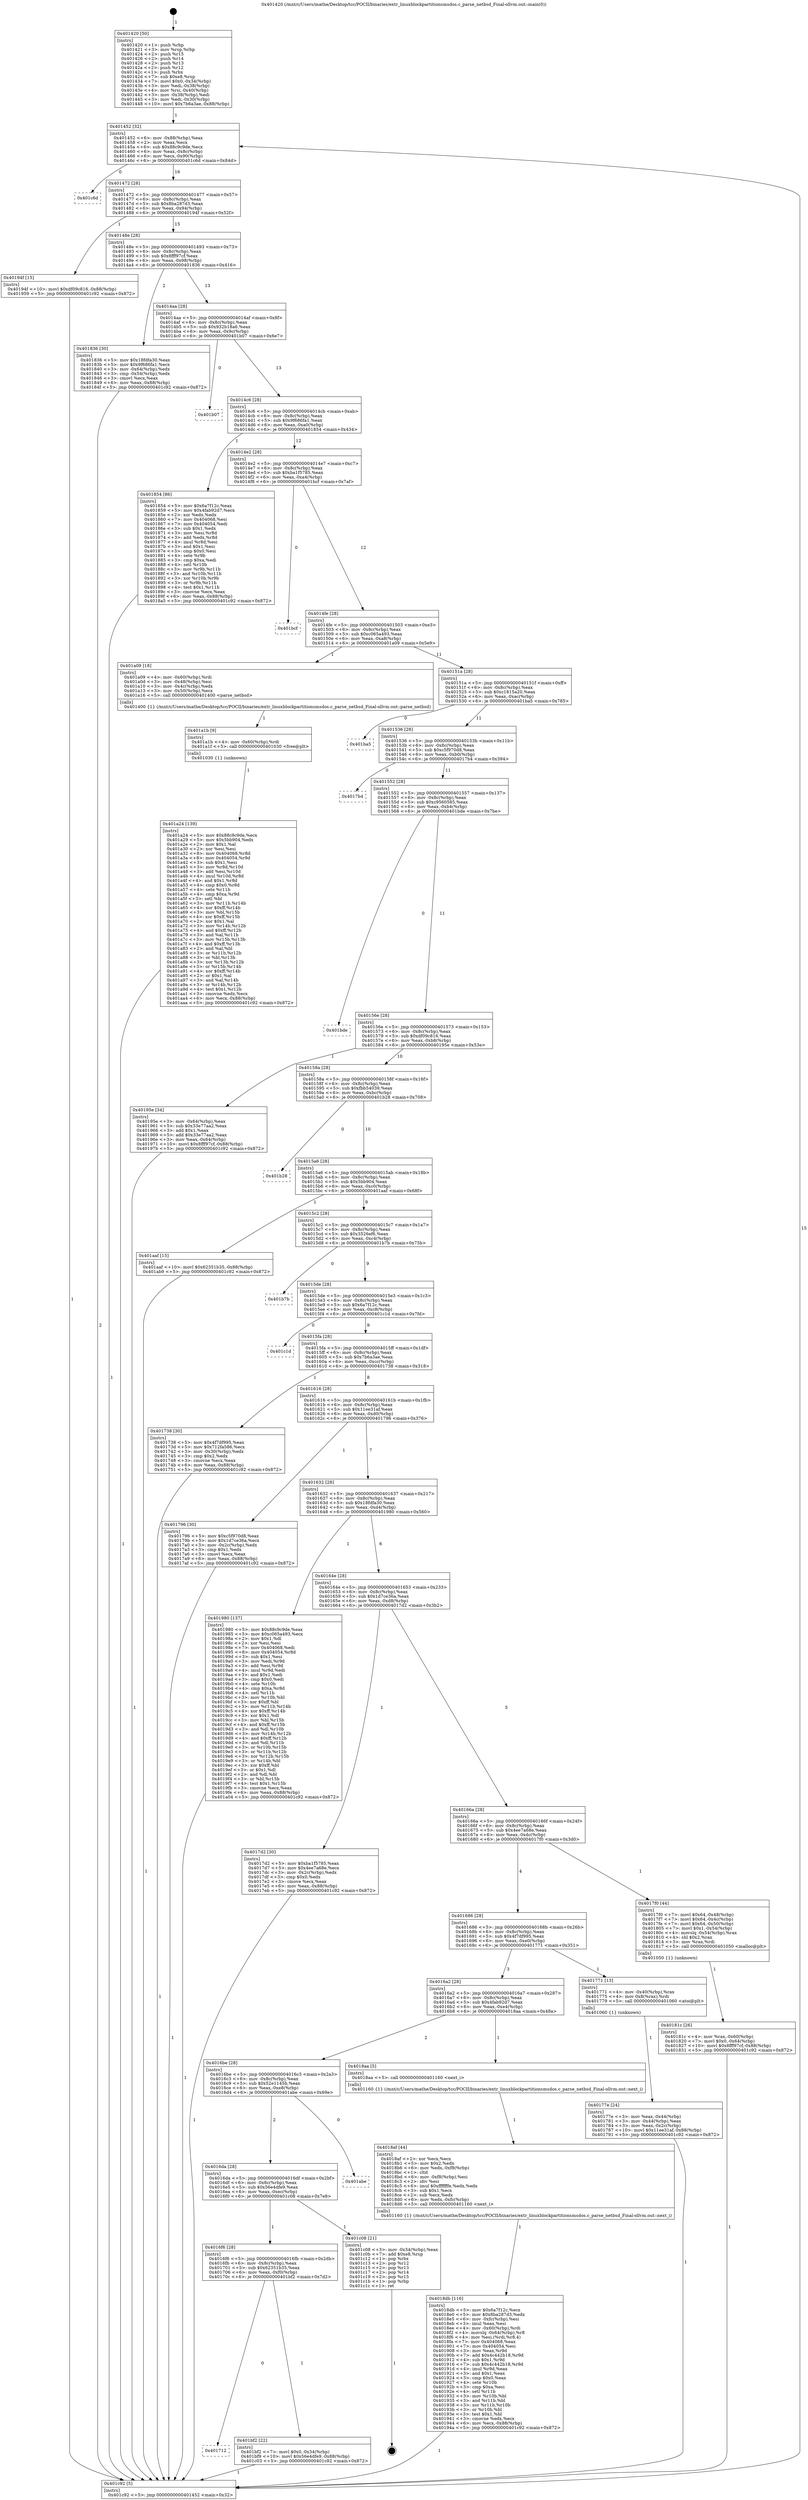 digraph "0x401420" {
  label = "0x401420 (/mnt/c/Users/mathe/Desktop/tcc/POCII/binaries/extr_linuxblockpartitionsmsdos.c_parse_netbsd_Final-ollvm.out::main(0))"
  labelloc = "t"
  node[shape=record]

  Entry [label="",width=0.3,height=0.3,shape=circle,fillcolor=black,style=filled]
  "0x401452" [label="{
     0x401452 [32]\l
     | [instrs]\l
     &nbsp;&nbsp;0x401452 \<+6\>: mov -0x88(%rbp),%eax\l
     &nbsp;&nbsp;0x401458 \<+2\>: mov %eax,%ecx\l
     &nbsp;&nbsp;0x40145a \<+6\>: sub $0x88c9c9de,%ecx\l
     &nbsp;&nbsp;0x401460 \<+6\>: mov %eax,-0x8c(%rbp)\l
     &nbsp;&nbsp;0x401466 \<+6\>: mov %ecx,-0x90(%rbp)\l
     &nbsp;&nbsp;0x40146c \<+6\>: je 0000000000401c6d \<main+0x84d\>\l
  }"]
  "0x401c6d" [label="{
     0x401c6d\l
  }", style=dashed]
  "0x401472" [label="{
     0x401472 [28]\l
     | [instrs]\l
     &nbsp;&nbsp;0x401472 \<+5\>: jmp 0000000000401477 \<main+0x57\>\l
     &nbsp;&nbsp;0x401477 \<+6\>: mov -0x8c(%rbp),%eax\l
     &nbsp;&nbsp;0x40147d \<+5\>: sub $0x8ba287d3,%eax\l
     &nbsp;&nbsp;0x401482 \<+6\>: mov %eax,-0x94(%rbp)\l
     &nbsp;&nbsp;0x401488 \<+6\>: je 000000000040194f \<main+0x52f\>\l
  }"]
  Exit [label="",width=0.3,height=0.3,shape=circle,fillcolor=black,style=filled,peripheries=2]
  "0x40194f" [label="{
     0x40194f [15]\l
     | [instrs]\l
     &nbsp;&nbsp;0x40194f \<+10\>: movl $0xdf09c816,-0x88(%rbp)\l
     &nbsp;&nbsp;0x401959 \<+5\>: jmp 0000000000401c92 \<main+0x872\>\l
  }"]
  "0x40148e" [label="{
     0x40148e [28]\l
     | [instrs]\l
     &nbsp;&nbsp;0x40148e \<+5\>: jmp 0000000000401493 \<main+0x73\>\l
     &nbsp;&nbsp;0x401493 \<+6\>: mov -0x8c(%rbp),%eax\l
     &nbsp;&nbsp;0x401499 \<+5\>: sub $0x8fff97cf,%eax\l
     &nbsp;&nbsp;0x40149e \<+6\>: mov %eax,-0x98(%rbp)\l
     &nbsp;&nbsp;0x4014a4 \<+6\>: je 0000000000401836 \<main+0x416\>\l
  }"]
  "0x401712" [label="{
     0x401712\l
  }", style=dashed]
  "0x401836" [label="{
     0x401836 [30]\l
     | [instrs]\l
     &nbsp;&nbsp;0x401836 \<+5\>: mov $0x18fdfa30,%eax\l
     &nbsp;&nbsp;0x40183b \<+5\>: mov $0x9f686fa1,%ecx\l
     &nbsp;&nbsp;0x401840 \<+3\>: mov -0x64(%rbp),%edx\l
     &nbsp;&nbsp;0x401843 \<+3\>: cmp -0x54(%rbp),%edx\l
     &nbsp;&nbsp;0x401846 \<+3\>: cmovl %ecx,%eax\l
     &nbsp;&nbsp;0x401849 \<+6\>: mov %eax,-0x88(%rbp)\l
     &nbsp;&nbsp;0x40184f \<+5\>: jmp 0000000000401c92 \<main+0x872\>\l
  }"]
  "0x4014aa" [label="{
     0x4014aa [28]\l
     | [instrs]\l
     &nbsp;&nbsp;0x4014aa \<+5\>: jmp 00000000004014af \<main+0x8f\>\l
     &nbsp;&nbsp;0x4014af \<+6\>: mov -0x8c(%rbp),%eax\l
     &nbsp;&nbsp;0x4014b5 \<+5\>: sub $0x932b18a6,%eax\l
     &nbsp;&nbsp;0x4014ba \<+6\>: mov %eax,-0x9c(%rbp)\l
     &nbsp;&nbsp;0x4014c0 \<+6\>: je 0000000000401b07 \<main+0x6e7\>\l
  }"]
  "0x401bf2" [label="{
     0x401bf2 [22]\l
     | [instrs]\l
     &nbsp;&nbsp;0x401bf2 \<+7\>: movl $0x0,-0x34(%rbp)\l
     &nbsp;&nbsp;0x401bf9 \<+10\>: movl $0x56e4dfe9,-0x88(%rbp)\l
     &nbsp;&nbsp;0x401c03 \<+5\>: jmp 0000000000401c92 \<main+0x872\>\l
  }"]
  "0x401b07" [label="{
     0x401b07\l
  }", style=dashed]
  "0x4014c6" [label="{
     0x4014c6 [28]\l
     | [instrs]\l
     &nbsp;&nbsp;0x4014c6 \<+5\>: jmp 00000000004014cb \<main+0xab\>\l
     &nbsp;&nbsp;0x4014cb \<+6\>: mov -0x8c(%rbp),%eax\l
     &nbsp;&nbsp;0x4014d1 \<+5\>: sub $0x9f686fa1,%eax\l
     &nbsp;&nbsp;0x4014d6 \<+6\>: mov %eax,-0xa0(%rbp)\l
     &nbsp;&nbsp;0x4014dc \<+6\>: je 0000000000401854 \<main+0x434\>\l
  }"]
  "0x4016f6" [label="{
     0x4016f6 [28]\l
     | [instrs]\l
     &nbsp;&nbsp;0x4016f6 \<+5\>: jmp 00000000004016fb \<main+0x2db\>\l
     &nbsp;&nbsp;0x4016fb \<+6\>: mov -0x8c(%rbp),%eax\l
     &nbsp;&nbsp;0x401701 \<+5\>: sub $0x62351b35,%eax\l
     &nbsp;&nbsp;0x401706 \<+6\>: mov %eax,-0xf0(%rbp)\l
     &nbsp;&nbsp;0x40170c \<+6\>: je 0000000000401bf2 \<main+0x7d2\>\l
  }"]
  "0x401854" [label="{
     0x401854 [86]\l
     | [instrs]\l
     &nbsp;&nbsp;0x401854 \<+5\>: mov $0x6a7f12c,%eax\l
     &nbsp;&nbsp;0x401859 \<+5\>: mov $0x4fab92d7,%ecx\l
     &nbsp;&nbsp;0x40185e \<+2\>: xor %edx,%edx\l
     &nbsp;&nbsp;0x401860 \<+7\>: mov 0x404068,%esi\l
     &nbsp;&nbsp;0x401867 \<+7\>: mov 0x404054,%edi\l
     &nbsp;&nbsp;0x40186e \<+3\>: sub $0x1,%edx\l
     &nbsp;&nbsp;0x401871 \<+3\>: mov %esi,%r8d\l
     &nbsp;&nbsp;0x401874 \<+3\>: add %edx,%r8d\l
     &nbsp;&nbsp;0x401877 \<+4\>: imul %r8d,%esi\l
     &nbsp;&nbsp;0x40187b \<+3\>: and $0x1,%esi\l
     &nbsp;&nbsp;0x40187e \<+3\>: cmp $0x0,%esi\l
     &nbsp;&nbsp;0x401881 \<+4\>: sete %r9b\l
     &nbsp;&nbsp;0x401885 \<+3\>: cmp $0xa,%edi\l
     &nbsp;&nbsp;0x401888 \<+4\>: setl %r10b\l
     &nbsp;&nbsp;0x40188c \<+3\>: mov %r9b,%r11b\l
     &nbsp;&nbsp;0x40188f \<+3\>: and %r10b,%r11b\l
     &nbsp;&nbsp;0x401892 \<+3\>: xor %r10b,%r9b\l
     &nbsp;&nbsp;0x401895 \<+3\>: or %r9b,%r11b\l
     &nbsp;&nbsp;0x401898 \<+4\>: test $0x1,%r11b\l
     &nbsp;&nbsp;0x40189c \<+3\>: cmovne %ecx,%eax\l
     &nbsp;&nbsp;0x40189f \<+6\>: mov %eax,-0x88(%rbp)\l
     &nbsp;&nbsp;0x4018a5 \<+5\>: jmp 0000000000401c92 \<main+0x872\>\l
  }"]
  "0x4014e2" [label="{
     0x4014e2 [28]\l
     | [instrs]\l
     &nbsp;&nbsp;0x4014e2 \<+5\>: jmp 00000000004014e7 \<main+0xc7\>\l
     &nbsp;&nbsp;0x4014e7 \<+6\>: mov -0x8c(%rbp),%eax\l
     &nbsp;&nbsp;0x4014ed \<+5\>: sub $0xba1f5785,%eax\l
     &nbsp;&nbsp;0x4014f2 \<+6\>: mov %eax,-0xa4(%rbp)\l
     &nbsp;&nbsp;0x4014f8 \<+6\>: je 0000000000401bcf \<main+0x7af\>\l
  }"]
  "0x401c08" [label="{
     0x401c08 [21]\l
     | [instrs]\l
     &nbsp;&nbsp;0x401c08 \<+3\>: mov -0x34(%rbp),%eax\l
     &nbsp;&nbsp;0x401c0b \<+7\>: add $0xe8,%rsp\l
     &nbsp;&nbsp;0x401c12 \<+1\>: pop %rbx\l
     &nbsp;&nbsp;0x401c13 \<+2\>: pop %r12\l
     &nbsp;&nbsp;0x401c15 \<+2\>: pop %r13\l
     &nbsp;&nbsp;0x401c17 \<+2\>: pop %r14\l
     &nbsp;&nbsp;0x401c19 \<+2\>: pop %r15\l
     &nbsp;&nbsp;0x401c1b \<+1\>: pop %rbp\l
     &nbsp;&nbsp;0x401c1c \<+1\>: ret\l
  }"]
  "0x401bcf" [label="{
     0x401bcf\l
  }", style=dashed]
  "0x4014fe" [label="{
     0x4014fe [28]\l
     | [instrs]\l
     &nbsp;&nbsp;0x4014fe \<+5\>: jmp 0000000000401503 \<main+0xe3\>\l
     &nbsp;&nbsp;0x401503 \<+6\>: mov -0x8c(%rbp),%eax\l
     &nbsp;&nbsp;0x401509 \<+5\>: sub $0xc065a493,%eax\l
     &nbsp;&nbsp;0x40150e \<+6\>: mov %eax,-0xa8(%rbp)\l
     &nbsp;&nbsp;0x401514 \<+6\>: je 0000000000401a09 \<main+0x5e9\>\l
  }"]
  "0x4016da" [label="{
     0x4016da [28]\l
     | [instrs]\l
     &nbsp;&nbsp;0x4016da \<+5\>: jmp 00000000004016df \<main+0x2bf\>\l
     &nbsp;&nbsp;0x4016df \<+6\>: mov -0x8c(%rbp),%eax\l
     &nbsp;&nbsp;0x4016e5 \<+5\>: sub $0x56e4dfe9,%eax\l
     &nbsp;&nbsp;0x4016ea \<+6\>: mov %eax,-0xec(%rbp)\l
     &nbsp;&nbsp;0x4016f0 \<+6\>: je 0000000000401c08 \<main+0x7e8\>\l
  }"]
  "0x401a09" [label="{
     0x401a09 [18]\l
     | [instrs]\l
     &nbsp;&nbsp;0x401a09 \<+4\>: mov -0x60(%rbp),%rdi\l
     &nbsp;&nbsp;0x401a0d \<+3\>: mov -0x48(%rbp),%esi\l
     &nbsp;&nbsp;0x401a10 \<+3\>: mov -0x4c(%rbp),%edx\l
     &nbsp;&nbsp;0x401a13 \<+3\>: mov -0x50(%rbp),%ecx\l
     &nbsp;&nbsp;0x401a16 \<+5\>: call 0000000000401400 \<parse_netbsd\>\l
     | [calls]\l
     &nbsp;&nbsp;0x401400 \{1\} (/mnt/c/Users/mathe/Desktop/tcc/POCII/binaries/extr_linuxblockpartitionsmsdos.c_parse_netbsd_Final-ollvm.out::parse_netbsd)\l
  }"]
  "0x40151a" [label="{
     0x40151a [28]\l
     | [instrs]\l
     &nbsp;&nbsp;0x40151a \<+5\>: jmp 000000000040151f \<main+0xff\>\l
     &nbsp;&nbsp;0x40151f \<+6\>: mov -0x8c(%rbp),%eax\l
     &nbsp;&nbsp;0x401525 \<+5\>: sub $0xc1815a20,%eax\l
     &nbsp;&nbsp;0x40152a \<+6\>: mov %eax,-0xac(%rbp)\l
     &nbsp;&nbsp;0x401530 \<+6\>: je 0000000000401ba5 \<main+0x785\>\l
  }"]
  "0x401abe" [label="{
     0x401abe\l
  }", style=dashed]
  "0x401ba5" [label="{
     0x401ba5\l
  }", style=dashed]
  "0x401536" [label="{
     0x401536 [28]\l
     | [instrs]\l
     &nbsp;&nbsp;0x401536 \<+5\>: jmp 000000000040153b \<main+0x11b\>\l
     &nbsp;&nbsp;0x40153b \<+6\>: mov -0x8c(%rbp),%eax\l
     &nbsp;&nbsp;0x401541 \<+5\>: sub $0xc5f970d8,%eax\l
     &nbsp;&nbsp;0x401546 \<+6\>: mov %eax,-0xb0(%rbp)\l
     &nbsp;&nbsp;0x40154c \<+6\>: je 00000000004017b4 \<main+0x394\>\l
  }"]
  "0x401a24" [label="{
     0x401a24 [139]\l
     | [instrs]\l
     &nbsp;&nbsp;0x401a24 \<+5\>: mov $0x88c9c9de,%ecx\l
     &nbsp;&nbsp;0x401a29 \<+5\>: mov $0x5bb904,%edx\l
     &nbsp;&nbsp;0x401a2e \<+2\>: mov $0x1,%al\l
     &nbsp;&nbsp;0x401a30 \<+2\>: xor %esi,%esi\l
     &nbsp;&nbsp;0x401a32 \<+8\>: mov 0x404068,%r8d\l
     &nbsp;&nbsp;0x401a3a \<+8\>: mov 0x404054,%r9d\l
     &nbsp;&nbsp;0x401a42 \<+3\>: sub $0x1,%esi\l
     &nbsp;&nbsp;0x401a45 \<+3\>: mov %r8d,%r10d\l
     &nbsp;&nbsp;0x401a48 \<+3\>: add %esi,%r10d\l
     &nbsp;&nbsp;0x401a4b \<+4\>: imul %r10d,%r8d\l
     &nbsp;&nbsp;0x401a4f \<+4\>: and $0x1,%r8d\l
     &nbsp;&nbsp;0x401a53 \<+4\>: cmp $0x0,%r8d\l
     &nbsp;&nbsp;0x401a57 \<+4\>: sete %r11b\l
     &nbsp;&nbsp;0x401a5b \<+4\>: cmp $0xa,%r9d\l
     &nbsp;&nbsp;0x401a5f \<+3\>: setl %bl\l
     &nbsp;&nbsp;0x401a62 \<+3\>: mov %r11b,%r14b\l
     &nbsp;&nbsp;0x401a65 \<+4\>: xor $0xff,%r14b\l
     &nbsp;&nbsp;0x401a69 \<+3\>: mov %bl,%r15b\l
     &nbsp;&nbsp;0x401a6c \<+4\>: xor $0xff,%r15b\l
     &nbsp;&nbsp;0x401a70 \<+2\>: xor $0x1,%al\l
     &nbsp;&nbsp;0x401a72 \<+3\>: mov %r14b,%r12b\l
     &nbsp;&nbsp;0x401a75 \<+4\>: and $0xff,%r12b\l
     &nbsp;&nbsp;0x401a79 \<+3\>: and %al,%r11b\l
     &nbsp;&nbsp;0x401a7c \<+3\>: mov %r15b,%r13b\l
     &nbsp;&nbsp;0x401a7f \<+4\>: and $0xff,%r13b\l
     &nbsp;&nbsp;0x401a83 \<+2\>: and %al,%bl\l
     &nbsp;&nbsp;0x401a85 \<+3\>: or %r11b,%r12b\l
     &nbsp;&nbsp;0x401a88 \<+3\>: or %bl,%r13b\l
     &nbsp;&nbsp;0x401a8b \<+3\>: xor %r13b,%r12b\l
     &nbsp;&nbsp;0x401a8e \<+3\>: or %r15b,%r14b\l
     &nbsp;&nbsp;0x401a91 \<+4\>: xor $0xff,%r14b\l
     &nbsp;&nbsp;0x401a95 \<+2\>: or $0x1,%al\l
     &nbsp;&nbsp;0x401a97 \<+3\>: and %al,%r14b\l
     &nbsp;&nbsp;0x401a9a \<+3\>: or %r14b,%r12b\l
     &nbsp;&nbsp;0x401a9d \<+4\>: test $0x1,%r12b\l
     &nbsp;&nbsp;0x401aa1 \<+3\>: cmovne %edx,%ecx\l
     &nbsp;&nbsp;0x401aa4 \<+6\>: mov %ecx,-0x88(%rbp)\l
     &nbsp;&nbsp;0x401aaa \<+5\>: jmp 0000000000401c92 \<main+0x872\>\l
  }"]
  "0x4017b4" [label="{
     0x4017b4\l
  }", style=dashed]
  "0x401552" [label="{
     0x401552 [28]\l
     | [instrs]\l
     &nbsp;&nbsp;0x401552 \<+5\>: jmp 0000000000401557 \<main+0x137\>\l
     &nbsp;&nbsp;0x401557 \<+6\>: mov -0x8c(%rbp),%eax\l
     &nbsp;&nbsp;0x40155d \<+5\>: sub $0xc9560585,%eax\l
     &nbsp;&nbsp;0x401562 \<+6\>: mov %eax,-0xb4(%rbp)\l
     &nbsp;&nbsp;0x401568 \<+6\>: je 0000000000401bde \<main+0x7be\>\l
  }"]
  "0x401a1b" [label="{
     0x401a1b [9]\l
     | [instrs]\l
     &nbsp;&nbsp;0x401a1b \<+4\>: mov -0x60(%rbp),%rdi\l
     &nbsp;&nbsp;0x401a1f \<+5\>: call 0000000000401030 \<free@plt\>\l
     | [calls]\l
     &nbsp;&nbsp;0x401030 \{1\} (unknown)\l
  }"]
  "0x401bde" [label="{
     0x401bde\l
  }", style=dashed]
  "0x40156e" [label="{
     0x40156e [28]\l
     | [instrs]\l
     &nbsp;&nbsp;0x40156e \<+5\>: jmp 0000000000401573 \<main+0x153\>\l
     &nbsp;&nbsp;0x401573 \<+6\>: mov -0x8c(%rbp),%eax\l
     &nbsp;&nbsp;0x401579 \<+5\>: sub $0xdf09c816,%eax\l
     &nbsp;&nbsp;0x40157e \<+6\>: mov %eax,-0xb8(%rbp)\l
     &nbsp;&nbsp;0x401584 \<+6\>: je 000000000040195e \<main+0x53e\>\l
  }"]
  "0x4018db" [label="{
     0x4018db [116]\l
     | [instrs]\l
     &nbsp;&nbsp;0x4018db \<+5\>: mov $0x6a7f12c,%ecx\l
     &nbsp;&nbsp;0x4018e0 \<+5\>: mov $0x8ba287d3,%edx\l
     &nbsp;&nbsp;0x4018e5 \<+6\>: mov -0xfc(%rbp),%esi\l
     &nbsp;&nbsp;0x4018eb \<+3\>: imul %eax,%esi\l
     &nbsp;&nbsp;0x4018ee \<+4\>: mov -0x60(%rbp),%rdi\l
     &nbsp;&nbsp;0x4018f2 \<+4\>: movslq -0x64(%rbp),%r8\l
     &nbsp;&nbsp;0x4018f6 \<+4\>: mov %esi,(%rdi,%r8,4)\l
     &nbsp;&nbsp;0x4018fa \<+7\>: mov 0x404068,%eax\l
     &nbsp;&nbsp;0x401901 \<+7\>: mov 0x404054,%esi\l
     &nbsp;&nbsp;0x401908 \<+3\>: mov %eax,%r9d\l
     &nbsp;&nbsp;0x40190b \<+7\>: add $0x4c442b18,%r9d\l
     &nbsp;&nbsp;0x401912 \<+4\>: sub $0x1,%r9d\l
     &nbsp;&nbsp;0x401916 \<+7\>: sub $0x4c442b18,%r9d\l
     &nbsp;&nbsp;0x40191d \<+4\>: imul %r9d,%eax\l
     &nbsp;&nbsp;0x401921 \<+3\>: and $0x1,%eax\l
     &nbsp;&nbsp;0x401924 \<+3\>: cmp $0x0,%eax\l
     &nbsp;&nbsp;0x401927 \<+4\>: sete %r10b\l
     &nbsp;&nbsp;0x40192b \<+3\>: cmp $0xa,%esi\l
     &nbsp;&nbsp;0x40192e \<+4\>: setl %r11b\l
     &nbsp;&nbsp;0x401932 \<+3\>: mov %r10b,%bl\l
     &nbsp;&nbsp;0x401935 \<+3\>: and %r11b,%bl\l
     &nbsp;&nbsp;0x401938 \<+3\>: xor %r11b,%r10b\l
     &nbsp;&nbsp;0x40193b \<+3\>: or %r10b,%bl\l
     &nbsp;&nbsp;0x40193e \<+3\>: test $0x1,%bl\l
     &nbsp;&nbsp;0x401941 \<+3\>: cmovne %edx,%ecx\l
     &nbsp;&nbsp;0x401944 \<+6\>: mov %ecx,-0x88(%rbp)\l
     &nbsp;&nbsp;0x40194a \<+5\>: jmp 0000000000401c92 \<main+0x872\>\l
  }"]
  "0x40195e" [label="{
     0x40195e [34]\l
     | [instrs]\l
     &nbsp;&nbsp;0x40195e \<+3\>: mov -0x64(%rbp),%eax\l
     &nbsp;&nbsp;0x401961 \<+5\>: sub $0x33e77aa2,%eax\l
     &nbsp;&nbsp;0x401966 \<+3\>: add $0x1,%eax\l
     &nbsp;&nbsp;0x401969 \<+5\>: add $0x33e77aa2,%eax\l
     &nbsp;&nbsp;0x40196e \<+3\>: mov %eax,-0x64(%rbp)\l
     &nbsp;&nbsp;0x401971 \<+10\>: movl $0x8fff97cf,-0x88(%rbp)\l
     &nbsp;&nbsp;0x40197b \<+5\>: jmp 0000000000401c92 \<main+0x872\>\l
  }"]
  "0x40158a" [label="{
     0x40158a [28]\l
     | [instrs]\l
     &nbsp;&nbsp;0x40158a \<+5\>: jmp 000000000040158f \<main+0x16f\>\l
     &nbsp;&nbsp;0x40158f \<+6\>: mov -0x8c(%rbp),%eax\l
     &nbsp;&nbsp;0x401595 \<+5\>: sub $0xfbb54039,%eax\l
     &nbsp;&nbsp;0x40159a \<+6\>: mov %eax,-0xbc(%rbp)\l
     &nbsp;&nbsp;0x4015a0 \<+6\>: je 0000000000401b28 \<main+0x708\>\l
  }"]
  "0x4018af" [label="{
     0x4018af [44]\l
     | [instrs]\l
     &nbsp;&nbsp;0x4018af \<+2\>: xor %ecx,%ecx\l
     &nbsp;&nbsp;0x4018b1 \<+5\>: mov $0x2,%edx\l
     &nbsp;&nbsp;0x4018b6 \<+6\>: mov %edx,-0xf8(%rbp)\l
     &nbsp;&nbsp;0x4018bc \<+1\>: cltd\l
     &nbsp;&nbsp;0x4018bd \<+6\>: mov -0xf8(%rbp),%esi\l
     &nbsp;&nbsp;0x4018c3 \<+2\>: idiv %esi\l
     &nbsp;&nbsp;0x4018c5 \<+6\>: imul $0xfffffffe,%edx,%edx\l
     &nbsp;&nbsp;0x4018cb \<+3\>: sub $0x1,%ecx\l
     &nbsp;&nbsp;0x4018ce \<+2\>: sub %ecx,%edx\l
     &nbsp;&nbsp;0x4018d0 \<+6\>: mov %edx,-0xfc(%rbp)\l
     &nbsp;&nbsp;0x4018d6 \<+5\>: call 0000000000401160 \<next_i\>\l
     | [calls]\l
     &nbsp;&nbsp;0x401160 \{1\} (/mnt/c/Users/mathe/Desktop/tcc/POCII/binaries/extr_linuxblockpartitionsmsdos.c_parse_netbsd_Final-ollvm.out::next_i)\l
  }"]
  "0x401b28" [label="{
     0x401b28\l
  }", style=dashed]
  "0x4015a6" [label="{
     0x4015a6 [28]\l
     | [instrs]\l
     &nbsp;&nbsp;0x4015a6 \<+5\>: jmp 00000000004015ab \<main+0x18b\>\l
     &nbsp;&nbsp;0x4015ab \<+6\>: mov -0x8c(%rbp),%eax\l
     &nbsp;&nbsp;0x4015b1 \<+5\>: sub $0x5bb904,%eax\l
     &nbsp;&nbsp;0x4015b6 \<+6\>: mov %eax,-0xc0(%rbp)\l
     &nbsp;&nbsp;0x4015bc \<+6\>: je 0000000000401aaf \<main+0x68f\>\l
  }"]
  "0x4016be" [label="{
     0x4016be [28]\l
     | [instrs]\l
     &nbsp;&nbsp;0x4016be \<+5\>: jmp 00000000004016c3 \<main+0x2a3\>\l
     &nbsp;&nbsp;0x4016c3 \<+6\>: mov -0x8c(%rbp),%eax\l
     &nbsp;&nbsp;0x4016c9 \<+5\>: sub $0x52e1145b,%eax\l
     &nbsp;&nbsp;0x4016ce \<+6\>: mov %eax,-0xe8(%rbp)\l
     &nbsp;&nbsp;0x4016d4 \<+6\>: je 0000000000401abe \<main+0x69e\>\l
  }"]
  "0x401aaf" [label="{
     0x401aaf [15]\l
     | [instrs]\l
     &nbsp;&nbsp;0x401aaf \<+10\>: movl $0x62351b35,-0x88(%rbp)\l
     &nbsp;&nbsp;0x401ab9 \<+5\>: jmp 0000000000401c92 \<main+0x872\>\l
  }"]
  "0x4015c2" [label="{
     0x4015c2 [28]\l
     | [instrs]\l
     &nbsp;&nbsp;0x4015c2 \<+5\>: jmp 00000000004015c7 \<main+0x1a7\>\l
     &nbsp;&nbsp;0x4015c7 \<+6\>: mov -0x8c(%rbp),%eax\l
     &nbsp;&nbsp;0x4015cd \<+5\>: sub $0x3526ef6,%eax\l
     &nbsp;&nbsp;0x4015d2 \<+6\>: mov %eax,-0xc4(%rbp)\l
     &nbsp;&nbsp;0x4015d8 \<+6\>: je 0000000000401b7b \<main+0x75b\>\l
  }"]
  "0x4018aa" [label="{
     0x4018aa [5]\l
     | [instrs]\l
     &nbsp;&nbsp;0x4018aa \<+5\>: call 0000000000401160 \<next_i\>\l
     | [calls]\l
     &nbsp;&nbsp;0x401160 \{1\} (/mnt/c/Users/mathe/Desktop/tcc/POCII/binaries/extr_linuxblockpartitionsmsdos.c_parse_netbsd_Final-ollvm.out::next_i)\l
  }"]
  "0x401b7b" [label="{
     0x401b7b\l
  }", style=dashed]
  "0x4015de" [label="{
     0x4015de [28]\l
     | [instrs]\l
     &nbsp;&nbsp;0x4015de \<+5\>: jmp 00000000004015e3 \<main+0x1c3\>\l
     &nbsp;&nbsp;0x4015e3 \<+6\>: mov -0x8c(%rbp),%eax\l
     &nbsp;&nbsp;0x4015e9 \<+5\>: sub $0x6a7f12c,%eax\l
     &nbsp;&nbsp;0x4015ee \<+6\>: mov %eax,-0xc8(%rbp)\l
     &nbsp;&nbsp;0x4015f4 \<+6\>: je 0000000000401c1d \<main+0x7fd\>\l
  }"]
  "0x40181c" [label="{
     0x40181c [26]\l
     | [instrs]\l
     &nbsp;&nbsp;0x40181c \<+4\>: mov %rax,-0x60(%rbp)\l
     &nbsp;&nbsp;0x401820 \<+7\>: movl $0x0,-0x64(%rbp)\l
     &nbsp;&nbsp;0x401827 \<+10\>: movl $0x8fff97cf,-0x88(%rbp)\l
     &nbsp;&nbsp;0x401831 \<+5\>: jmp 0000000000401c92 \<main+0x872\>\l
  }"]
  "0x401c1d" [label="{
     0x401c1d\l
  }", style=dashed]
  "0x4015fa" [label="{
     0x4015fa [28]\l
     | [instrs]\l
     &nbsp;&nbsp;0x4015fa \<+5\>: jmp 00000000004015ff \<main+0x1df\>\l
     &nbsp;&nbsp;0x4015ff \<+6\>: mov -0x8c(%rbp),%eax\l
     &nbsp;&nbsp;0x401605 \<+5\>: sub $0x7b6a3ae,%eax\l
     &nbsp;&nbsp;0x40160a \<+6\>: mov %eax,-0xcc(%rbp)\l
     &nbsp;&nbsp;0x401610 \<+6\>: je 0000000000401738 \<main+0x318\>\l
  }"]
  "0x40177e" [label="{
     0x40177e [24]\l
     | [instrs]\l
     &nbsp;&nbsp;0x40177e \<+3\>: mov %eax,-0x44(%rbp)\l
     &nbsp;&nbsp;0x401781 \<+3\>: mov -0x44(%rbp),%eax\l
     &nbsp;&nbsp;0x401784 \<+3\>: mov %eax,-0x2c(%rbp)\l
     &nbsp;&nbsp;0x401787 \<+10\>: movl $0x11ee31af,-0x88(%rbp)\l
     &nbsp;&nbsp;0x401791 \<+5\>: jmp 0000000000401c92 \<main+0x872\>\l
  }"]
  "0x401738" [label="{
     0x401738 [30]\l
     | [instrs]\l
     &nbsp;&nbsp;0x401738 \<+5\>: mov $0x4f7df995,%eax\l
     &nbsp;&nbsp;0x40173d \<+5\>: mov $0x712fa586,%ecx\l
     &nbsp;&nbsp;0x401742 \<+3\>: mov -0x30(%rbp),%edx\l
     &nbsp;&nbsp;0x401745 \<+3\>: cmp $0x2,%edx\l
     &nbsp;&nbsp;0x401748 \<+3\>: cmovne %ecx,%eax\l
     &nbsp;&nbsp;0x40174b \<+6\>: mov %eax,-0x88(%rbp)\l
     &nbsp;&nbsp;0x401751 \<+5\>: jmp 0000000000401c92 \<main+0x872\>\l
  }"]
  "0x401616" [label="{
     0x401616 [28]\l
     | [instrs]\l
     &nbsp;&nbsp;0x401616 \<+5\>: jmp 000000000040161b \<main+0x1fb\>\l
     &nbsp;&nbsp;0x40161b \<+6\>: mov -0x8c(%rbp),%eax\l
     &nbsp;&nbsp;0x401621 \<+5\>: sub $0x11ee31af,%eax\l
     &nbsp;&nbsp;0x401626 \<+6\>: mov %eax,-0xd0(%rbp)\l
     &nbsp;&nbsp;0x40162c \<+6\>: je 0000000000401796 \<main+0x376\>\l
  }"]
  "0x401c92" [label="{
     0x401c92 [5]\l
     | [instrs]\l
     &nbsp;&nbsp;0x401c92 \<+5\>: jmp 0000000000401452 \<main+0x32\>\l
  }"]
  "0x401420" [label="{
     0x401420 [50]\l
     | [instrs]\l
     &nbsp;&nbsp;0x401420 \<+1\>: push %rbp\l
     &nbsp;&nbsp;0x401421 \<+3\>: mov %rsp,%rbp\l
     &nbsp;&nbsp;0x401424 \<+2\>: push %r15\l
     &nbsp;&nbsp;0x401426 \<+2\>: push %r14\l
     &nbsp;&nbsp;0x401428 \<+2\>: push %r13\l
     &nbsp;&nbsp;0x40142a \<+2\>: push %r12\l
     &nbsp;&nbsp;0x40142c \<+1\>: push %rbx\l
     &nbsp;&nbsp;0x40142d \<+7\>: sub $0xe8,%rsp\l
     &nbsp;&nbsp;0x401434 \<+7\>: movl $0x0,-0x34(%rbp)\l
     &nbsp;&nbsp;0x40143b \<+3\>: mov %edi,-0x38(%rbp)\l
     &nbsp;&nbsp;0x40143e \<+4\>: mov %rsi,-0x40(%rbp)\l
     &nbsp;&nbsp;0x401442 \<+3\>: mov -0x38(%rbp),%edi\l
     &nbsp;&nbsp;0x401445 \<+3\>: mov %edi,-0x30(%rbp)\l
     &nbsp;&nbsp;0x401448 \<+10\>: movl $0x7b6a3ae,-0x88(%rbp)\l
  }"]
  "0x4016a2" [label="{
     0x4016a2 [28]\l
     | [instrs]\l
     &nbsp;&nbsp;0x4016a2 \<+5\>: jmp 00000000004016a7 \<main+0x287\>\l
     &nbsp;&nbsp;0x4016a7 \<+6\>: mov -0x8c(%rbp),%eax\l
     &nbsp;&nbsp;0x4016ad \<+5\>: sub $0x4fab92d7,%eax\l
     &nbsp;&nbsp;0x4016b2 \<+6\>: mov %eax,-0xe4(%rbp)\l
     &nbsp;&nbsp;0x4016b8 \<+6\>: je 00000000004018aa \<main+0x48a\>\l
  }"]
  "0x401796" [label="{
     0x401796 [30]\l
     | [instrs]\l
     &nbsp;&nbsp;0x401796 \<+5\>: mov $0xc5f970d8,%eax\l
     &nbsp;&nbsp;0x40179b \<+5\>: mov $0x1d7ce36a,%ecx\l
     &nbsp;&nbsp;0x4017a0 \<+3\>: mov -0x2c(%rbp),%edx\l
     &nbsp;&nbsp;0x4017a3 \<+3\>: cmp $0x1,%edx\l
     &nbsp;&nbsp;0x4017a6 \<+3\>: cmovl %ecx,%eax\l
     &nbsp;&nbsp;0x4017a9 \<+6\>: mov %eax,-0x88(%rbp)\l
     &nbsp;&nbsp;0x4017af \<+5\>: jmp 0000000000401c92 \<main+0x872\>\l
  }"]
  "0x401632" [label="{
     0x401632 [28]\l
     | [instrs]\l
     &nbsp;&nbsp;0x401632 \<+5\>: jmp 0000000000401637 \<main+0x217\>\l
     &nbsp;&nbsp;0x401637 \<+6\>: mov -0x8c(%rbp),%eax\l
     &nbsp;&nbsp;0x40163d \<+5\>: sub $0x18fdfa30,%eax\l
     &nbsp;&nbsp;0x401642 \<+6\>: mov %eax,-0xd4(%rbp)\l
     &nbsp;&nbsp;0x401648 \<+6\>: je 0000000000401980 \<main+0x560\>\l
  }"]
  "0x401771" [label="{
     0x401771 [13]\l
     | [instrs]\l
     &nbsp;&nbsp;0x401771 \<+4\>: mov -0x40(%rbp),%rax\l
     &nbsp;&nbsp;0x401775 \<+4\>: mov 0x8(%rax),%rdi\l
     &nbsp;&nbsp;0x401779 \<+5\>: call 0000000000401060 \<atoi@plt\>\l
     | [calls]\l
     &nbsp;&nbsp;0x401060 \{1\} (unknown)\l
  }"]
  "0x401980" [label="{
     0x401980 [137]\l
     | [instrs]\l
     &nbsp;&nbsp;0x401980 \<+5\>: mov $0x88c9c9de,%eax\l
     &nbsp;&nbsp;0x401985 \<+5\>: mov $0xc065a493,%ecx\l
     &nbsp;&nbsp;0x40198a \<+2\>: mov $0x1,%dl\l
     &nbsp;&nbsp;0x40198c \<+2\>: xor %esi,%esi\l
     &nbsp;&nbsp;0x40198e \<+7\>: mov 0x404068,%edi\l
     &nbsp;&nbsp;0x401995 \<+8\>: mov 0x404054,%r8d\l
     &nbsp;&nbsp;0x40199d \<+3\>: sub $0x1,%esi\l
     &nbsp;&nbsp;0x4019a0 \<+3\>: mov %edi,%r9d\l
     &nbsp;&nbsp;0x4019a3 \<+3\>: add %esi,%r9d\l
     &nbsp;&nbsp;0x4019a6 \<+4\>: imul %r9d,%edi\l
     &nbsp;&nbsp;0x4019aa \<+3\>: and $0x1,%edi\l
     &nbsp;&nbsp;0x4019ad \<+3\>: cmp $0x0,%edi\l
     &nbsp;&nbsp;0x4019b0 \<+4\>: sete %r10b\l
     &nbsp;&nbsp;0x4019b4 \<+4\>: cmp $0xa,%r8d\l
     &nbsp;&nbsp;0x4019b8 \<+4\>: setl %r11b\l
     &nbsp;&nbsp;0x4019bc \<+3\>: mov %r10b,%bl\l
     &nbsp;&nbsp;0x4019bf \<+3\>: xor $0xff,%bl\l
     &nbsp;&nbsp;0x4019c2 \<+3\>: mov %r11b,%r14b\l
     &nbsp;&nbsp;0x4019c5 \<+4\>: xor $0xff,%r14b\l
     &nbsp;&nbsp;0x4019c9 \<+3\>: xor $0x1,%dl\l
     &nbsp;&nbsp;0x4019cc \<+3\>: mov %bl,%r15b\l
     &nbsp;&nbsp;0x4019cf \<+4\>: and $0xff,%r15b\l
     &nbsp;&nbsp;0x4019d3 \<+3\>: and %dl,%r10b\l
     &nbsp;&nbsp;0x4019d6 \<+3\>: mov %r14b,%r12b\l
     &nbsp;&nbsp;0x4019d9 \<+4\>: and $0xff,%r12b\l
     &nbsp;&nbsp;0x4019dd \<+3\>: and %dl,%r11b\l
     &nbsp;&nbsp;0x4019e0 \<+3\>: or %r10b,%r15b\l
     &nbsp;&nbsp;0x4019e3 \<+3\>: or %r11b,%r12b\l
     &nbsp;&nbsp;0x4019e6 \<+3\>: xor %r12b,%r15b\l
     &nbsp;&nbsp;0x4019e9 \<+3\>: or %r14b,%bl\l
     &nbsp;&nbsp;0x4019ec \<+3\>: xor $0xff,%bl\l
     &nbsp;&nbsp;0x4019ef \<+3\>: or $0x1,%dl\l
     &nbsp;&nbsp;0x4019f2 \<+2\>: and %dl,%bl\l
     &nbsp;&nbsp;0x4019f4 \<+3\>: or %bl,%r15b\l
     &nbsp;&nbsp;0x4019f7 \<+4\>: test $0x1,%r15b\l
     &nbsp;&nbsp;0x4019fb \<+3\>: cmovne %ecx,%eax\l
     &nbsp;&nbsp;0x4019fe \<+6\>: mov %eax,-0x88(%rbp)\l
     &nbsp;&nbsp;0x401a04 \<+5\>: jmp 0000000000401c92 \<main+0x872\>\l
  }"]
  "0x40164e" [label="{
     0x40164e [28]\l
     | [instrs]\l
     &nbsp;&nbsp;0x40164e \<+5\>: jmp 0000000000401653 \<main+0x233\>\l
     &nbsp;&nbsp;0x401653 \<+6\>: mov -0x8c(%rbp),%eax\l
     &nbsp;&nbsp;0x401659 \<+5\>: sub $0x1d7ce36a,%eax\l
     &nbsp;&nbsp;0x40165e \<+6\>: mov %eax,-0xd8(%rbp)\l
     &nbsp;&nbsp;0x401664 \<+6\>: je 00000000004017d2 \<main+0x3b2\>\l
  }"]
  "0x401686" [label="{
     0x401686 [28]\l
     | [instrs]\l
     &nbsp;&nbsp;0x401686 \<+5\>: jmp 000000000040168b \<main+0x26b\>\l
     &nbsp;&nbsp;0x40168b \<+6\>: mov -0x8c(%rbp),%eax\l
     &nbsp;&nbsp;0x401691 \<+5\>: sub $0x4f7df995,%eax\l
     &nbsp;&nbsp;0x401696 \<+6\>: mov %eax,-0xe0(%rbp)\l
     &nbsp;&nbsp;0x40169c \<+6\>: je 0000000000401771 \<main+0x351\>\l
  }"]
  "0x4017d2" [label="{
     0x4017d2 [30]\l
     | [instrs]\l
     &nbsp;&nbsp;0x4017d2 \<+5\>: mov $0xba1f5785,%eax\l
     &nbsp;&nbsp;0x4017d7 \<+5\>: mov $0x4ee7a68e,%ecx\l
     &nbsp;&nbsp;0x4017dc \<+3\>: mov -0x2c(%rbp),%edx\l
     &nbsp;&nbsp;0x4017df \<+3\>: cmp $0x0,%edx\l
     &nbsp;&nbsp;0x4017e2 \<+3\>: cmove %ecx,%eax\l
     &nbsp;&nbsp;0x4017e5 \<+6\>: mov %eax,-0x88(%rbp)\l
     &nbsp;&nbsp;0x4017eb \<+5\>: jmp 0000000000401c92 \<main+0x872\>\l
  }"]
  "0x40166a" [label="{
     0x40166a [28]\l
     | [instrs]\l
     &nbsp;&nbsp;0x40166a \<+5\>: jmp 000000000040166f \<main+0x24f\>\l
     &nbsp;&nbsp;0x40166f \<+6\>: mov -0x8c(%rbp),%eax\l
     &nbsp;&nbsp;0x401675 \<+5\>: sub $0x4ee7a68e,%eax\l
     &nbsp;&nbsp;0x40167a \<+6\>: mov %eax,-0xdc(%rbp)\l
     &nbsp;&nbsp;0x401680 \<+6\>: je 00000000004017f0 \<main+0x3d0\>\l
  }"]
  "0x4017f0" [label="{
     0x4017f0 [44]\l
     | [instrs]\l
     &nbsp;&nbsp;0x4017f0 \<+7\>: movl $0x64,-0x48(%rbp)\l
     &nbsp;&nbsp;0x4017f7 \<+7\>: movl $0x64,-0x4c(%rbp)\l
     &nbsp;&nbsp;0x4017fe \<+7\>: movl $0x64,-0x50(%rbp)\l
     &nbsp;&nbsp;0x401805 \<+7\>: movl $0x1,-0x54(%rbp)\l
     &nbsp;&nbsp;0x40180c \<+4\>: movslq -0x54(%rbp),%rax\l
     &nbsp;&nbsp;0x401810 \<+4\>: shl $0x2,%rax\l
     &nbsp;&nbsp;0x401814 \<+3\>: mov %rax,%rdi\l
     &nbsp;&nbsp;0x401817 \<+5\>: call 0000000000401050 \<malloc@plt\>\l
     | [calls]\l
     &nbsp;&nbsp;0x401050 \{1\} (unknown)\l
  }"]
  Entry -> "0x401420" [label=" 1"]
  "0x401452" -> "0x401c6d" [label=" 0"]
  "0x401452" -> "0x401472" [label=" 16"]
  "0x401c08" -> Exit [label=" 1"]
  "0x401472" -> "0x40194f" [label=" 1"]
  "0x401472" -> "0x40148e" [label=" 15"]
  "0x401bf2" -> "0x401c92" [label=" 1"]
  "0x40148e" -> "0x401836" [label=" 2"]
  "0x40148e" -> "0x4014aa" [label=" 13"]
  "0x4016f6" -> "0x401712" [label=" 0"]
  "0x4014aa" -> "0x401b07" [label=" 0"]
  "0x4014aa" -> "0x4014c6" [label=" 13"]
  "0x4016f6" -> "0x401bf2" [label=" 1"]
  "0x4014c6" -> "0x401854" [label=" 1"]
  "0x4014c6" -> "0x4014e2" [label=" 12"]
  "0x4016da" -> "0x4016f6" [label=" 1"]
  "0x4014e2" -> "0x401bcf" [label=" 0"]
  "0x4014e2" -> "0x4014fe" [label=" 12"]
  "0x4016da" -> "0x401c08" [label=" 1"]
  "0x4014fe" -> "0x401a09" [label=" 1"]
  "0x4014fe" -> "0x40151a" [label=" 11"]
  "0x4016be" -> "0x4016da" [label=" 2"]
  "0x40151a" -> "0x401ba5" [label=" 0"]
  "0x40151a" -> "0x401536" [label=" 11"]
  "0x4016be" -> "0x401abe" [label=" 0"]
  "0x401536" -> "0x4017b4" [label=" 0"]
  "0x401536" -> "0x401552" [label=" 11"]
  "0x401aaf" -> "0x401c92" [label=" 1"]
  "0x401552" -> "0x401bde" [label=" 0"]
  "0x401552" -> "0x40156e" [label=" 11"]
  "0x401a24" -> "0x401c92" [label=" 1"]
  "0x40156e" -> "0x40195e" [label=" 1"]
  "0x40156e" -> "0x40158a" [label=" 10"]
  "0x401a1b" -> "0x401a24" [label=" 1"]
  "0x40158a" -> "0x401b28" [label=" 0"]
  "0x40158a" -> "0x4015a6" [label=" 10"]
  "0x401a09" -> "0x401a1b" [label=" 1"]
  "0x4015a6" -> "0x401aaf" [label=" 1"]
  "0x4015a6" -> "0x4015c2" [label=" 9"]
  "0x401980" -> "0x401c92" [label=" 1"]
  "0x4015c2" -> "0x401b7b" [label=" 0"]
  "0x4015c2" -> "0x4015de" [label=" 9"]
  "0x40195e" -> "0x401c92" [label=" 1"]
  "0x4015de" -> "0x401c1d" [label=" 0"]
  "0x4015de" -> "0x4015fa" [label=" 9"]
  "0x4018db" -> "0x401c92" [label=" 1"]
  "0x4015fa" -> "0x401738" [label=" 1"]
  "0x4015fa" -> "0x401616" [label=" 8"]
  "0x401738" -> "0x401c92" [label=" 1"]
  "0x401420" -> "0x401452" [label=" 1"]
  "0x401c92" -> "0x401452" [label=" 15"]
  "0x4018af" -> "0x4018db" [label=" 1"]
  "0x401616" -> "0x401796" [label=" 1"]
  "0x401616" -> "0x401632" [label=" 7"]
  "0x4018aa" -> "0x4018af" [label=" 1"]
  "0x401632" -> "0x401980" [label=" 1"]
  "0x401632" -> "0x40164e" [label=" 6"]
  "0x4016a2" -> "0x4016be" [label=" 2"]
  "0x40164e" -> "0x4017d2" [label=" 1"]
  "0x40164e" -> "0x40166a" [label=" 5"]
  "0x40194f" -> "0x401c92" [label=" 1"]
  "0x40166a" -> "0x4017f0" [label=" 1"]
  "0x40166a" -> "0x401686" [label=" 4"]
  "0x4016a2" -> "0x4018aa" [label=" 1"]
  "0x401686" -> "0x401771" [label=" 1"]
  "0x401686" -> "0x4016a2" [label=" 3"]
  "0x401771" -> "0x40177e" [label=" 1"]
  "0x40177e" -> "0x401c92" [label=" 1"]
  "0x401796" -> "0x401c92" [label=" 1"]
  "0x4017d2" -> "0x401c92" [label=" 1"]
  "0x4017f0" -> "0x40181c" [label=" 1"]
  "0x40181c" -> "0x401c92" [label=" 1"]
  "0x401836" -> "0x401c92" [label=" 2"]
  "0x401854" -> "0x401c92" [label=" 1"]
}

